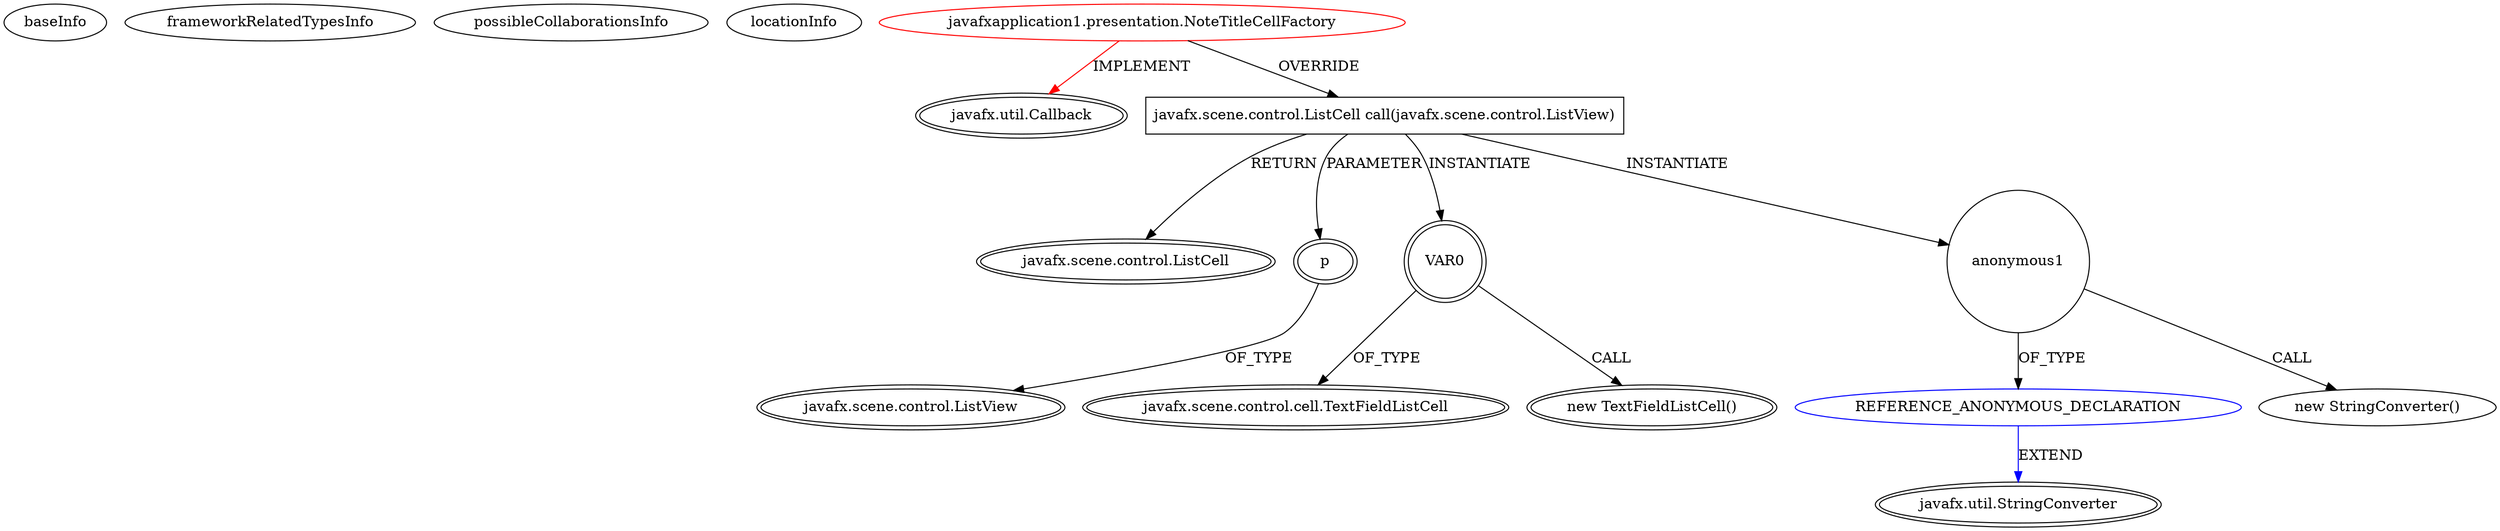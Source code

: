 digraph {
baseInfo[graphId=147,category="extension_graph",isAnonymous=false,possibleRelation=true]
frameworkRelatedTypesInfo[0="javafx.util.Callback"]
possibleCollaborationsInfo[0="147~OVERRIDING_METHOD_DECLARATION-INSTANTIATION-~javafx.util.Callback ~javafx.util.StringConverter ~false~true"]
locationInfo[projectName="AndreasLehmann-SecureNote",filePath="/AndreasLehmann-SecureNote/SecureNote-master/src/javafxapplication1/presentation/NoteTitleCellFactory.java",contextSignature="NoteTitleCellFactory",graphId="147"]
0[label="javafxapplication1.presentation.NoteTitleCellFactory",vertexType="ROOT_CLIENT_CLASS_DECLARATION",isFrameworkType=false,color=red]
1[label="javafx.util.Callback",vertexType="FRAMEWORK_INTERFACE_TYPE",isFrameworkType=true,peripheries=2]
2[label="javafx.scene.control.ListCell call(javafx.scene.control.ListView)",vertexType="OVERRIDING_METHOD_DECLARATION",isFrameworkType=false,shape=box]
3[label="javafx.scene.control.ListCell",vertexType="FRAMEWORK_CLASS_TYPE",isFrameworkType=true,peripheries=2]
4[label="p",vertexType="PARAMETER_DECLARATION",isFrameworkType=true,peripheries=2]
5[label="javafx.scene.control.ListView",vertexType="FRAMEWORK_CLASS_TYPE",isFrameworkType=true,peripheries=2]
7[label="VAR0",vertexType="VARIABLE_EXPRESION",isFrameworkType=true,peripheries=2,shape=circle]
8[label="javafx.scene.control.cell.TextFieldListCell",vertexType="FRAMEWORK_CLASS_TYPE",isFrameworkType=true,peripheries=2]
6[label="new TextFieldListCell()",vertexType="CONSTRUCTOR_CALL",isFrameworkType=true,peripheries=2]
10[label="anonymous1",vertexType="VARIABLE_EXPRESION",isFrameworkType=false,shape=circle]
11[label="REFERENCE_ANONYMOUS_DECLARATION",vertexType="REFERENCE_ANONYMOUS_DECLARATION",isFrameworkType=false,color=blue]
12[label="javafx.util.StringConverter",vertexType="FRAMEWORK_CLASS_TYPE",isFrameworkType=true,peripheries=2]
9[label="new StringConverter()",vertexType="CONSTRUCTOR_CALL",isFrameworkType=false]
0->1[label="IMPLEMENT",color=red]
0->2[label="OVERRIDE"]
2->3[label="RETURN"]
4->5[label="OF_TYPE"]
2->4[label="PARAMETER"]
2->7[label="INSTANTIATE"]
7->8[label="OF_TYPE"]
7->6[label="CALL"]
2->10[label="INSTANTIATE"]
11->12[label="EXTEND",color=blue]
10->11[label="OF_TYPE"]
10->9[label="CALL"]
}
